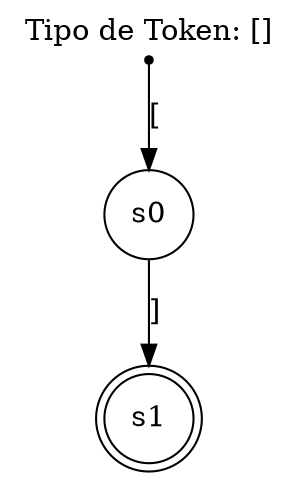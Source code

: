 digraph DFA {
    label="Tipo de Token: []";
    labelloc="t";
    start [shape=point];
    start -> s0 [label="["];
    s0 [shape=circle];
    s0 -> s1 [label="]"];
    s1 [shape=circle];
    s1 [shape=doublecircle];
}
